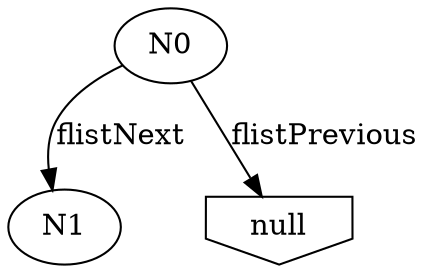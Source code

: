 digraph s2 {
	nodesep=.5; ordering=out;
	null [ shape = invhouse ];
	N0->N1 	[ label = flistNext ];
	N0->null 	[ label = flistPrevious ];
}

